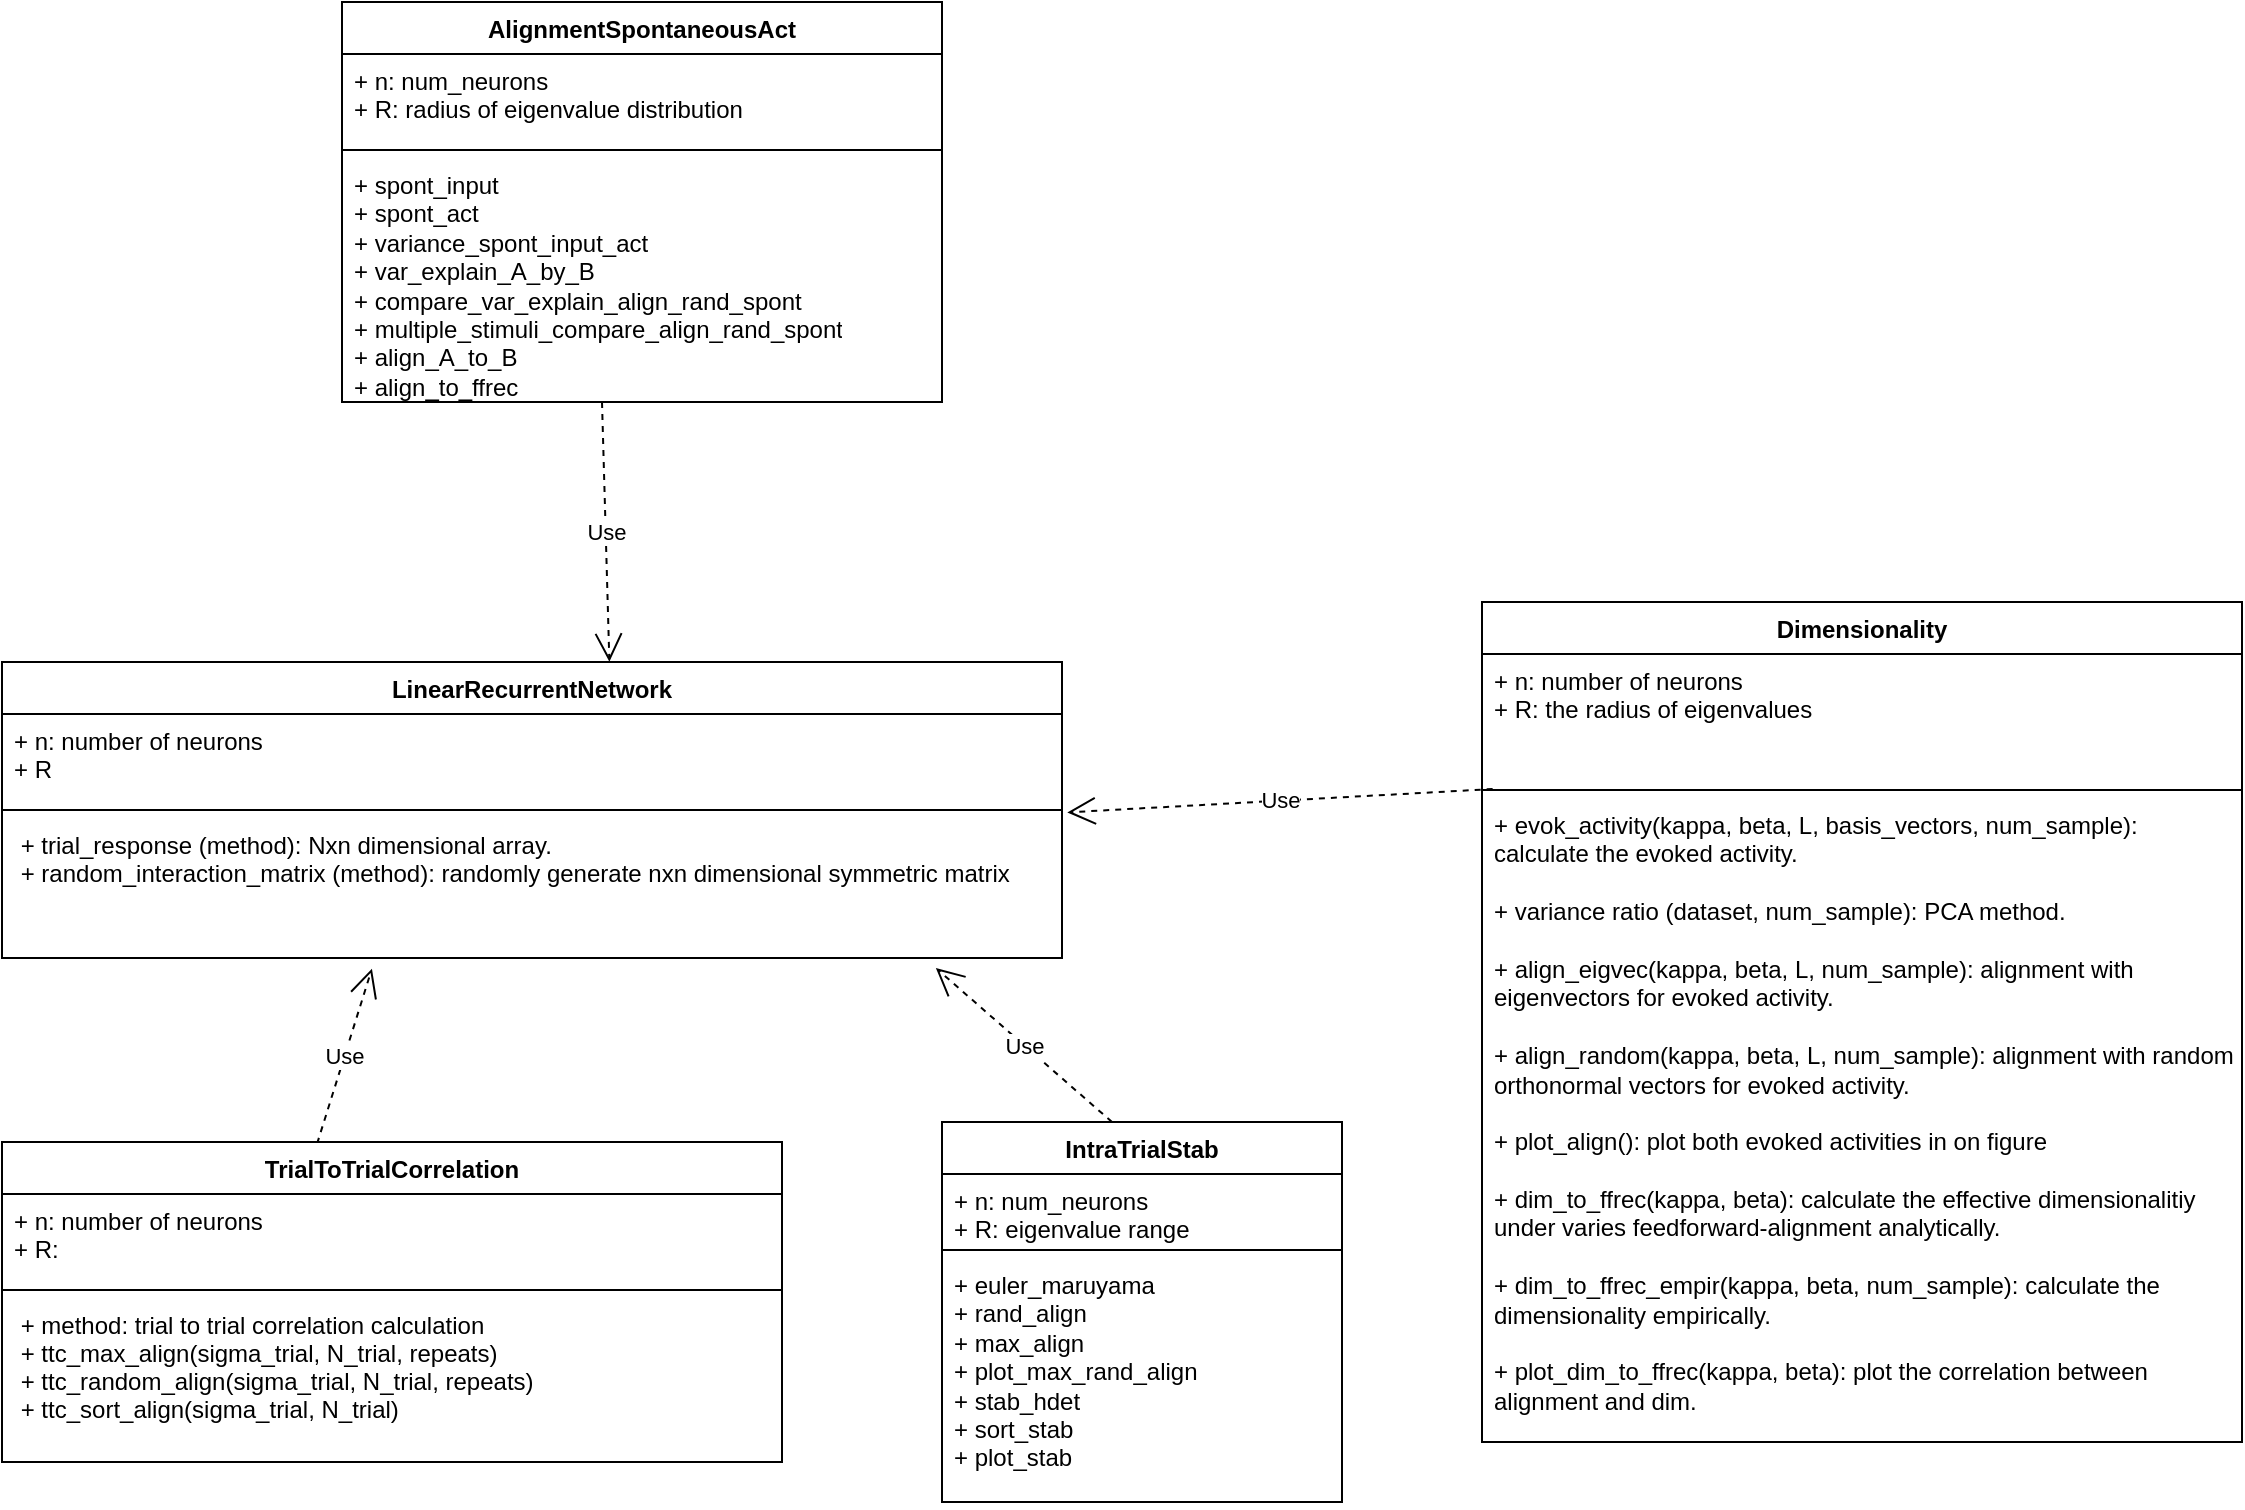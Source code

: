 <mxfile version="21.6.2" type="github">
  <diagram id="dGOGpCLeey213xIE_ilE" name="Page-1">
    <mxGraphModel dx="614" dy="1499" grid="1" gridSize="10" guides="1" tooltips="1" connect="1" arrows="1" fold="1" page="1" pageScale="1" pageWidth="827" pageHeight="1169" math="0" shadow="0">
      <root>
        <mxCell id="0" />
        <mxCell id="1" parent="0" />
        <mxCell id="rlB1_ra6VnP8-Edz8Y6e-7" value="LinearRecurrentNetwork" style="swimlane;fontStyle=1;align=center;verticalAlign=top;childLayout=stackLayout;horizontal=1;startSize=26;horizontalStack=0;resizeParent=1;resizeParentMax=0;resizeLast=0;collapsible=1;marginBottom=0;" parent="1" vertex="1">
          <mxGeometry x="20" y="10" width="530" height="148" as="geometry" />
        </mxCell>
        <mxCell id="rlB1_ra6VnP8-Edz8Y6e-8" value="+ n: number of neurons&#xa;+ R" style="text;strokeColor=none;fillColor=none;align=left;verticalAlign=top;spacingLeft=4;spacingRight=4;overflow=hidden;rotatable=0;points=[[0,0.5],[1,0.5]];portConstraint=eastwest;" parent="rlB1_ra6VnP8-Edz8Y6e-7" vertex="1">
          <mxGeometry y="26" width="530" height="44" as="geometry" />
        </mxCell>
        <mxCell id="rlB1_ra6VnP8-Edz8Y6e-9" value="" style="line;strokeWidth=1;fillColor=none;align=left;verticalAlign=middle;spacingTop=-1;spacingLeft=3;spacingRight=3;rotatable=0;labelPosition=right;points=[];portConstraint=eastwest;" parent="rlB1_ra6VnP8-Edz8Y6e-7" vertex="1">
          <mxGeometry y="70" width="530" height="8" as="geometry" />
        </mxCell>
        <mxCell id="rlB1_ra6VnP8-Edz8Y6e-10" value=" + trial_response (method): Nxn dimensional array.&#xa; + random_interaction_matrix (method): randomly generate nxn dimensional symmetric matrix &#xa; " style="text;strokeColor=none;fillColor=none;align=left;verticalAlign=top;spacingLeft=4;spacingRight=4;overflow=hidden;rotatable=0;points=[[0,0.5],[1,0.5]];portConstraint=eastwest;" parent="rlB1_ra6VnP8-Edz8Y6e-7" vertex="1">
          <mxGeometry y="78" width="530" height="70" as="geometry" />
        </mxCell>
        <mxCell id="rlB1_ra6VnP8-Edz8Y6e-13" value="Use" style="endArrow=open;endSize=12;dashed=1;html=1;rounded=0;entryX=0.349;entryY=1.076;entryDx=0;entryDy=0;entryPerimeter=0;exitX=0.404;exitY=0.005;exitDx=0;exitDy=0;exitPerimeter=0;" parent="1" source="rlB1_ra6VnP8-Edz8Y6e-14" target="rlB1_ra6VnP8-Edz8Y6e-10" edge="1">
          <mxGeometry width="160" relative="1" as="geometry">
            <mxPoint x="209" y="400" as="sourcePoint" />
            <mxPoint x="500" y="370" as="targetPoint" />
          </mxGeometry>
        </mxCell>
        <mxCell id="rlB1_ra6VnP8-Edz8Y6e-14" value="TrialToTrialCorrelation" style="swimlane;fontStyle=1;align=center;verticalAlign=top;childLayout=stackLayout;horizontal=1;startSize=26;horizontalStack=0;resizeParent=1;resizeParentMax=0;resizeLast=0;collapsible=1;marginBottom=0;" parent="1" vertex="1">
          <mxGeometry x="20" y="250" width="390" height="160" as="geometry" />
        </mxCell>
        <mxCell id="rlB1_ra6VnP8-Edz8Y6e-15" value="+ n: number of neurons&#xa;+ R: " style="text;strokeColor=none;fillColor=none;align=left;verticalAlign=top;spacingLeft=4;spacingRight=4;overflow=hidden;rotatable=0;points=[[0,0.5],[1,0.5]];portConstraint=eastwest;" parent="rlB1_ra6VnP8-Edz8Y6e-14" vertex="1">
          <mxGeometry y="26" width="390" height="44" as="geometry" />
        </mxCell>
        <mxCell id="rlB1_ra6VnP8-Edz8Y6e-16" value="" style="line;strokeWidth=1;fillColor=none;align=left;verticalAlign=middle;spacingTop=-1;spacingLeft=3;spacingRight=3;rotatable=0;labelPosition=right;points=[];portConstraint=eastwest;" parent="rlB1_ra6VnP8-Edz8Y6e-14" vertex="1">
          <mxGeometry y="70" width="390" height="8" as="geometry" />
        </mxCell>
        <mxCell id="rlB1_ra6VnP8-Edz8Y6e-17" value=" + method: trial to trial correlation calculation&#xa; + ttc_max_align(sigma_trial, N_trial, repeats)&#xa; + ttc_random_align(sigma_trial, N_trial, repeats)&#xa; + ttc_sort_align(sigma_trial, N_trial)" style="text;strokeColor=none;fillColor=none;align=left;verticalAlign=top;spacingLeft=4;spacingRight=4;overflow=hidden;rotatable=0;points=[[0,0.5],[1,0.5]];portConstraint=eastwest;" parent="rlB1_ra6VnP8-Edz8Y6e-14" vertex="1">
          <mxGeometry y="78" width="390" height="82" as="geometry" />
        </mxCell>
        <mxCell id="5Ww3l1jQiTz27_lDTmvw-11" value="Use" style="endArrow=open;endSize=12;dashed=1;html=1;rounded=0;entryX=0.881;entryY=1.072;entryDx=0;entryDy=0;entryPerimeter=0;exitX=0.5;exitY=0;exitDx=0;exitDy=0;" parent="1" target="rlB1_ra6VnP8-Edz8Y6e-10" edge="1">
          <mxGeometry width="160" relative="1" as="geometry">
            <mxPoint x="575" y="240" as="sourcePoint" />
            <mxPoint x="414" y="192" as="targetPoint" />
          </mxGeometry>
        </mxCell>
        <mxCell id="1hIKZWcv42IM_LAckUPL-1" value="Dimensionality" style="swimlane;fontStyle=1;align=center;verticalAlign=top;childLayout=stackLayout;horizontal=1;startSize=26;horizontalStack=0;resizeParent=1;resizeParentMax=0;resizeLast=0;collapsible=1;marginBottom=0;whiteSpace=wrap;html=1;" parent="1" vertex="1">
          <mxGeometry x="760" y="-20" width="380" height="420" as="geometry" />
        </mxCell>
        <mxCell id="1hIKZWcv42IM_LAckUPL-2" value="+ n: number of neurons&lt;br&gt;+ R: the radius of eigenvalues&amp;nbsp;" style="text;strokeColor=none;fillColor=none;align=left;verticalAlign=top;spacingLeft=4;spacingRight=4;overflow=hidden;rotatable=0;points=[[0,0.5],[1,0.5]];portConstraint=eastwest;whiteSpace=wrap;html=1;" parent="1hIKZWcv42IM_LAckUPL-1" vertex="1">
          <mxGeometry y="26" width="380" height="64" as="geometry" />
        </mxCell>
        <mxCell id="1hIKZWcv42IM_LAckUPL-3" value="" style="line;strokeWidth=1;fillColor=none;align=left;verticalAlign=middle;spacingTop=-1;spacingLeft=3;spacingRight=3;rotatable=0;labelPosition=right;points=[];portConstraint=eastwest;strokeColor=inherit;" parent="1hIKZWcv42IM_LAckUPL-1" vertex="1">
          <mxGeometry y="90" width="380" height="8" as="geometry" />
        </mxCell>
        <mxCell id="1hIKZWcv42IM_LAckUPL-4" value="+ evok_activity(kappa, beta, L, basis_vectors, num_sample): calculate the evoked activity.&lt;br&gt;&lt;br&gt;+ variance ratio (dataset, num_sample): PCA method.&lt;br&gt;&lt;br&gt;+ align_eigvec(kappa, beta, L, num_sample): alignment with eigenvectors for evoked activity.&lt;br&gt;&lt;br&gt;+ align_random(kappa, beta, L, num_sample): alignment with random orthonormal vectors for evoked activity.&lt;br&gt;&lt;br&gt;+ plot_align(): plot both evoked activities in on figure&lt;br&gt;&lt;br&gt;+ dim_to_ffrec(kappa, beta): calculate the effective dimensionalitiy under varies feedforward-alignment analytically.&lt;br&gt;&lt;br&gt;+ dim_to_ffrec_empir(kappa, beta, num_sample): calculate the dimensionality empirically.&lt;br&gt;&lt;br&gt;+ plot_dim_to_ffrec(kappa, beta): plot the correlation between alignment and dim.&amp;nbsp;" style="text;strokeColor=none;fillColor=none;align=left;verticalAlign=top;spacingLeft=4;spacingRight=4;overflow=hidden;rotatable=0;points=[[0,0.5],[1,0.5]];portConstraint=eastwest;whiteSpace=wrap;html=1;" parent="1hIKZWcv42IM_LAckUPL-1" vertex="1">
          <mxGeometry y="98" width="380" height="322" as="geometry" />
        </mxCell>
        <mxCell id="1hIKZWcv42IM_LAckUPL-7" value="Use" style="endArrow=open;endSize=12;dashed=1;html=1;rounded=0;entryX=1.005;entryY=-0.04;entryDx=0;entryDy=0;entryPerimeter=0;exitX=0.014;exitY=1.055;exitDx=0;exitDy=0;exitPerimeter=0;" parent="1" source="1hIKZWcv42IM_LAckUPL-2" target="rlB1_ra6VnP8-Edz8Y6e-10" edge="1">
          <mxGeometry width="160" relative="1" as="geometry">
            <mxPoint x="400" y="260" as="sourcePoint" />
            <mxPoint x="560" y="260" as="targetPoint" />
          </mxGeometry>
        </mxCell>
        <mxCell id="VlIpVwVneqfISfBsCqPw-5" value="IntraTrialStab" style="swimlane;fontStyle=1;align=center;verticalAlign=top;childLayout=stackLayout;horizontal=1;startSize=26;horizontalStack=0;resizeParent=1;resizeParentMax=0;resizeLast=0;collapsible=1;marginBottom=0;whiteSpace=wrap;html=1;" parent="1" vertex="1">
          <mxGeometry x="490" y="240" width="200" height="190" as="geometry" />
        </mxCell>
        <mxCell id="VlIpVwVneqfISfBsCqPw-6" value="+ n: num_neurons&lt;br&gt;+ R: eigenvalue range" style="text;strokeColor=none;fillColor=none;align=left;verticalAlign=top;spacingLeft=4;spacingRight=4;overflow=hidden;rotatable=0;points=[[0,0.5],[1,0.5]];portConstraint=eastwest;whiteSpace=wrap;html=1;" parent="VlIpVwVneqfISfBsCqPw-5" vertex="1">
          <mxGeometry y="26" width="200" height="34" as="geometry" />
        </mxCell>
        <mxCell id="VlIpVwVneqfISfBsCqPw-7" value="" style="line;strokeWidth=1;fillColor=none;align=left;verticalAlign=middle;spacingTop=-1;spacingLeft=3;spacingRight=3;rotatable=0;labelPosition=right;points=[];portConstraint=eastwest;strokeColor=inherit;" parent="VlIpVwVneqfISfBsCqPw-5" vertex="1">
          <mxGeometry y="60" width="200" height="8" as="geometry" />
        </mxCell>
        <mxCell id="VlIpVwVneqfISfBsCqPw-8" value="+ euler_maruyama&lt;br&gt;+ rand_align&lt;br&gt;+ max_align&lt;br&gt;+ plot_max_rand_align&lt;br&gt;+ stab_hdet&lt;br&gt;+ sort_stab&lt;br&gt;+ plot_stab" style="text;strokeColor=none;fillColor=none;align=left;verticalAlign=top;spacingLeft=4;spacingRight=4;overflow=hidden;rotatable=0;points=[[0,0.5],[1,0.5]];portConstraint=eastwest;whiteSpace=wrap;html=1;" parent="VlIpVwVneqfISfBsCqPw-5" vertex="1">
          <mxGeometry y="68" width="200" height="122" as="geometry" />
        </mxCell>
        <mxCell id="VlIpVwVneqfISfBsCqPw-9" value="AlignmentSpontaneousAct" style="swimlane;fontStyle=1;align=center;verticalAlign=top;childLayout=stackLayout;horizontal=1;startSize=26;horizontalStack=0;resizeParent=1;resizeParentMax=0;resizeLast=0;collapsible=1;marginBottom=0;whiteSpace=wrap;html=1;" parent="1" vertex="1">
          <mxGeometry x="190" y="-320" width="300" height="200" as="geometry" />
        </mxCell>
        <mxCell id="VlIpVwVneqfISfBsCqPw-10" value="+ n: num_neurons&lt;br&gt;+ R: radius of eigenvalue distribution" style="text;strokeColor=none;fillColor=none;align=left;verticalAlign=top;spacingLeft=4;spacingRight=4;overflow=hidden;rotatable=0;points=[[0,0.5],[1,0.5]];portConstraint=eastwest;whiteSpace=wrap;html=1;" parent="VlIpVwVneqfISfBsCqPw-9" vertex="1">
          <mxGeometry y="26" width="300" height="44" as="geometry" />
        </mxCell>
        <mxCell id="VlIpVwVneqfISfBsCqPw-11" value="" style="line;strokeWidth=1;fillColor=none;align=left;verticalAlign=middle;spacingTop=-1;spacingLeft=3;spacingRight=3;rotatable=0;labelPosition=right;points=[];portConstraint=eastwest;strokeColor=inherit;" parent="VlIpVwVneqfISfBsCqPw-9" vertex="1">
          <mxGeometry y="70" width="300" height="8" as="geometry" />
        </mxCell>
        <mxCell id="VlIpVwVneqfISfBsCqPw-12" value="+ spont_input&lt;br&gt;+ spont_act&lt;br&gt;+ variance_spont_input_act&lt;br&gt;+ var_explain_A_by_B&lt;br&gt;+ compare_var_explain_align_rand_spont&lt;br&gt;+ multiple_stimuli_compare_align_rand_spont&lt;br&gt;+ align_A_to_B&lt;br&gt;+ align_to_ffrec" style="text;strokeColor=none;fillColor=none;align=left;verticalAlign=top;spacingLeft=4;spacingRight=4;overflow=hidden;rotatable=0;points=[[0,0.5],[1,0.5]];portConstraint=eastwest;whiteSpace=wrap;html=1;" parent="VlIpVwVneqfISfBsCqPw-9" vertex="1">
          <mxGeometry y="78" width="300" height="122" as="geometry" />
        </mxCell>
        <mxCell id="VlIpVwVneqfISfBsCqPw-13" value="Use" style="endArrow=open;endSize=12;dashed=1;html=1;rounded=0;entryX=0.573;entryY=-0.001;entryDx=0;entryDy=0;entryPerimeter=0;" parent="1" target="rlB1_ra6VnP8-Edz8Y6e-7" edge="1">
          <mxGeometry width="160" relative="1" as="geometry">
            <mxPoint x="320" y="-120" as="sourcePoint" />
            <mxPoint x="338" y="-119" as="targetPoint" />
          </mxGeometry>
        </mxCell>
      </root>
    </mxGraphModel>
  </diagram>
</mxfile>
